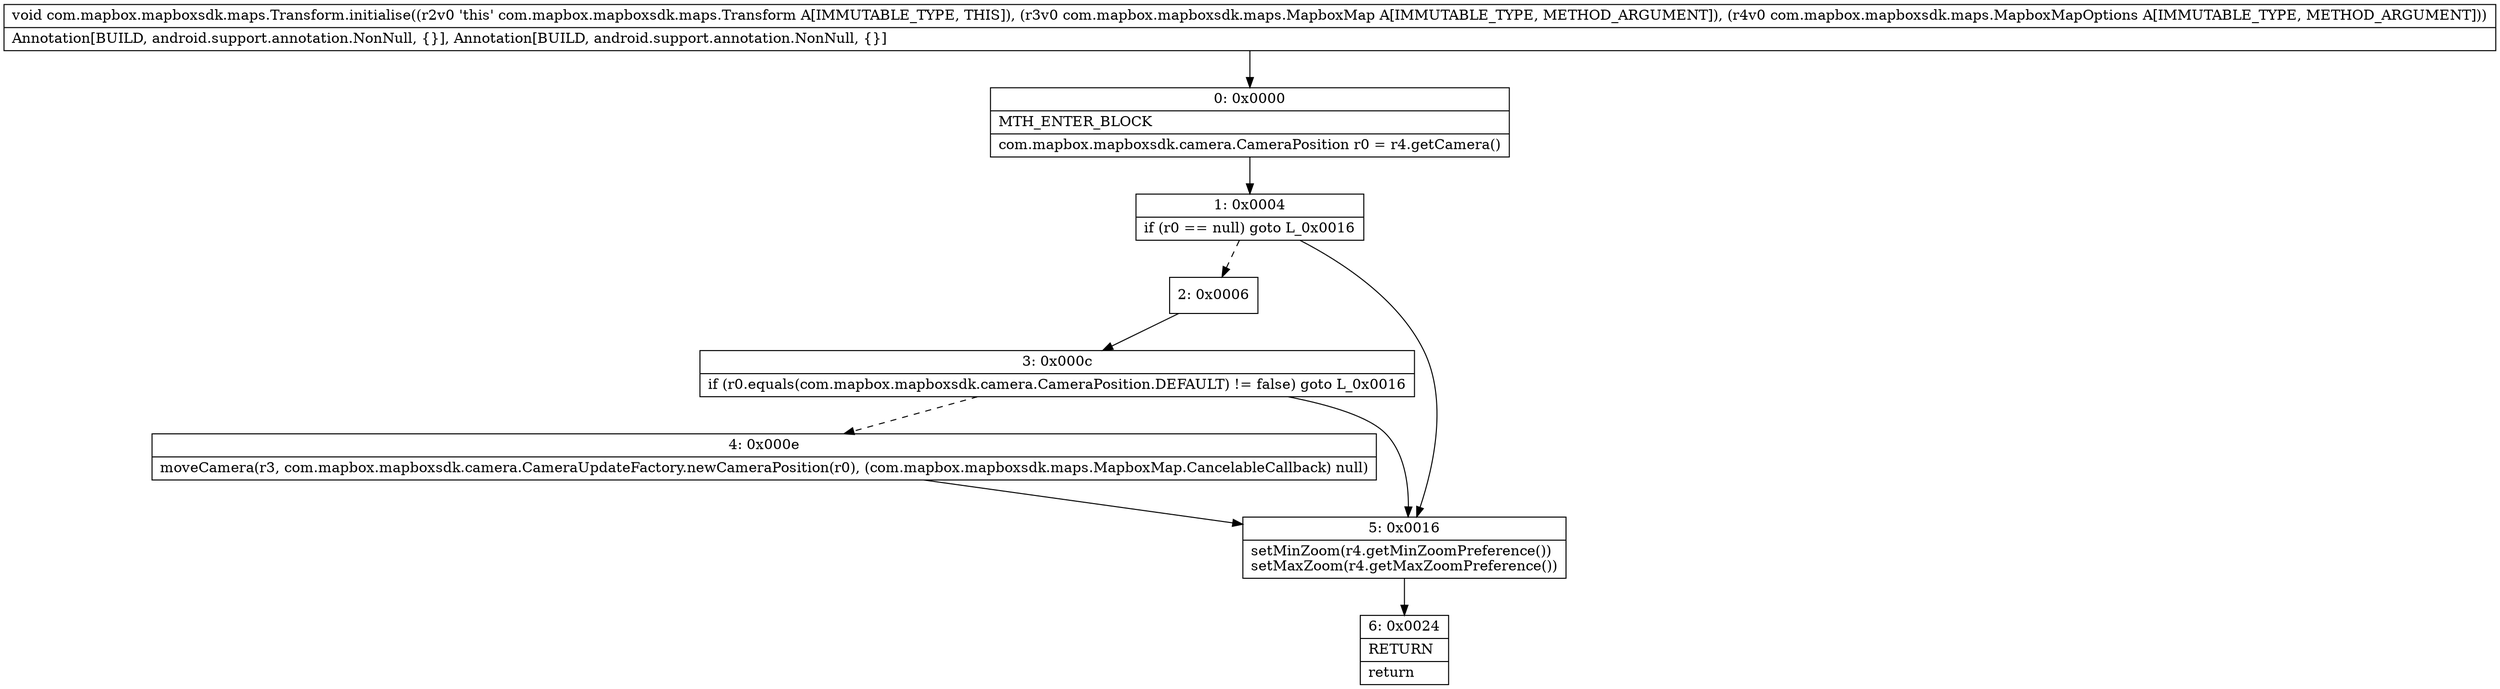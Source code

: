 digraph "CFG forcom.mapbox.mapboxsdk.maps.Transform.initialise(Lcom\/mapbox\/mapboxsdk\/maps\/MapboxMap;Lcom\/mapbox\/mapboxsdk\/maps\/MapboxMapOptions;)V" {
Node_0 [shape=record,label="{0\:\ 0x0000|MTH_ENTER_BLOCK\l|com.mapbox.mapboxsdk.camera.CameraPosition r0 = r4.getCamera()\l}"];
Node_1 [shape=record,label="{1\:\ 0x0004|if (r0 == null) goto L_0x0016\l}"];
Node_2 [shape=record,label="{2\:\ 0x0006}"];
Node_3 [shape=record,label="{3\:\ 0x000c|if (r0.equals(com.mapbox.mapboxsdk.camera.CameraPosition.DEFAULT) != false) goto L_0x0016\l}"];
Node_4 [shape=record,label="{4\:\ 0x000e|moveCamera(r3, com.mapbox.mapboxsdk.camera.CameraUpdateFactory.newCameraPosition(r0), (com.mapbox.mapboxsdk.maps.MapboxMap.CancelableCallback) null)\l}"];
Node_5 [shape=record,label="{5\:\ 0x0016|setMinZoom(r4.getMinZoomPreference())\lsetMaxZoom(r4.getMaxZoomPreference())\l}"];
Node_6 [shape=record,label="{6\:\ 0x0024|RETURN\l|return\l}"];
MethodNode[shape=record,label="{void com.mapbox.mapboxsdk.maps.Transform.initialise((r2v0 'this' com.mapbox.mapboxsdk.maps.Transform A[IMMUTABLE_TYPE, THIS]), (r3v0 com.mapbox.mapboxsdk.maps.MapboxMap A[IMMUTABLE_TYPE, METHOD_ARGUMENT]), (r4v0 com.mapbox.mapboxsdk.maps.MapboxMapOptions A[IMMUTABLE_TYPE, METHOD_ARGUMENT]))  | Annotation[BUILD, android.support.annotation.NonNull, \{\}], Annotation[BUILD, android.support.annotation.NonNull, \{\}]\l}"];
MethodNode -> Node_0;
Node_0 -> Node_1;
Node_1 -> Node_2[style=dashed];
Node_1 -> Node_5;
Node_2 -> Node_3;
Node_3 -> Node_4[style=dashed];
Node_3 -> Node_5;
Node_4 -> Node_5;
Node_5 -> Node_6;
}

